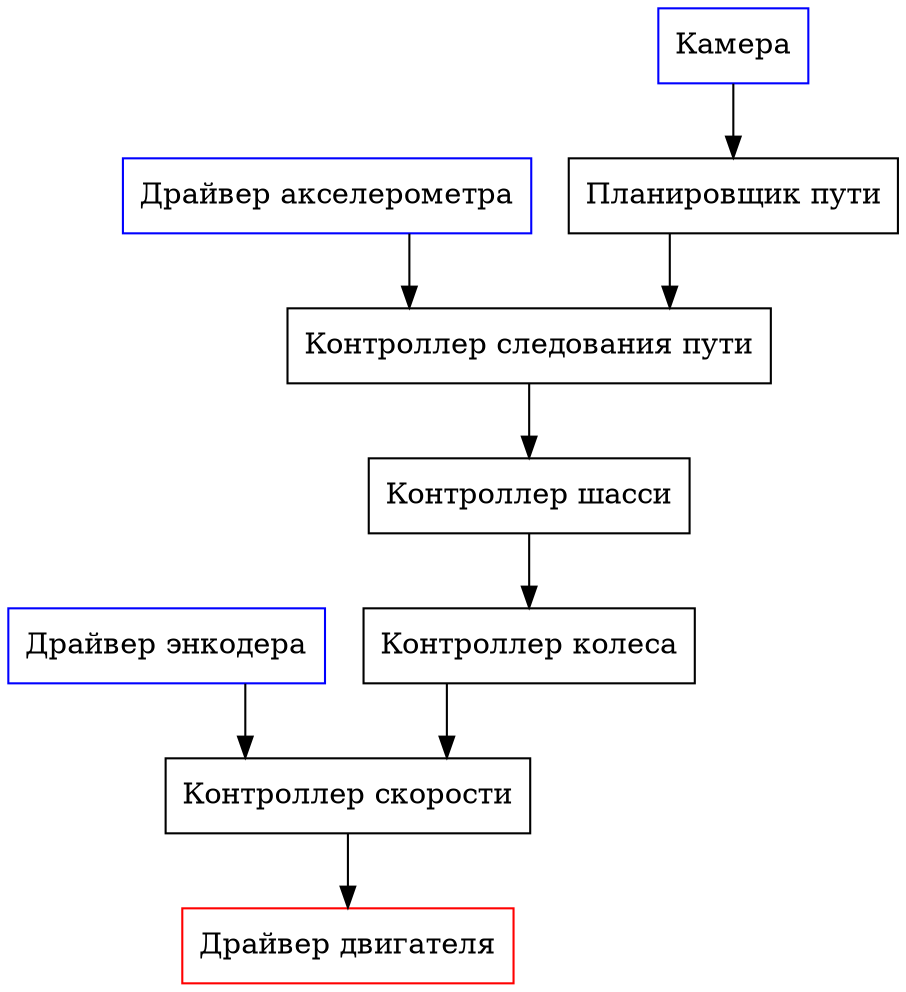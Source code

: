 digraph software {
    graph [ splines = ortho ]
    node [ shape = box ]

    {
        node [color = blue]

        encoder_driver [label = "Драйвер энкодера"]
        accelerometer_driver [label = "Драйвер акселерометра"]
        camera [label = "Камера"]
    }

    motor_driver [label = "Драйвер двигателя" color = red]

    speed_controller [label = "Контроллер скорости"]

    wheel [label = "Контроллер колеса"]
    chassis [label = "Контроллер шасси"]

    path_planner [label = "Планировщик пути"]
    path_follower [label = "Контроллер следования пути"]

    encoder_driver -> speed_controller
    speed_controller -> motor_driver
    wheel -> speed_controller

    chassis -> wheel

    accelerometer_driver -> path_follower
    path_planner -> path_follower
    path_follower -> chassis

    camera -> path_planner
}
